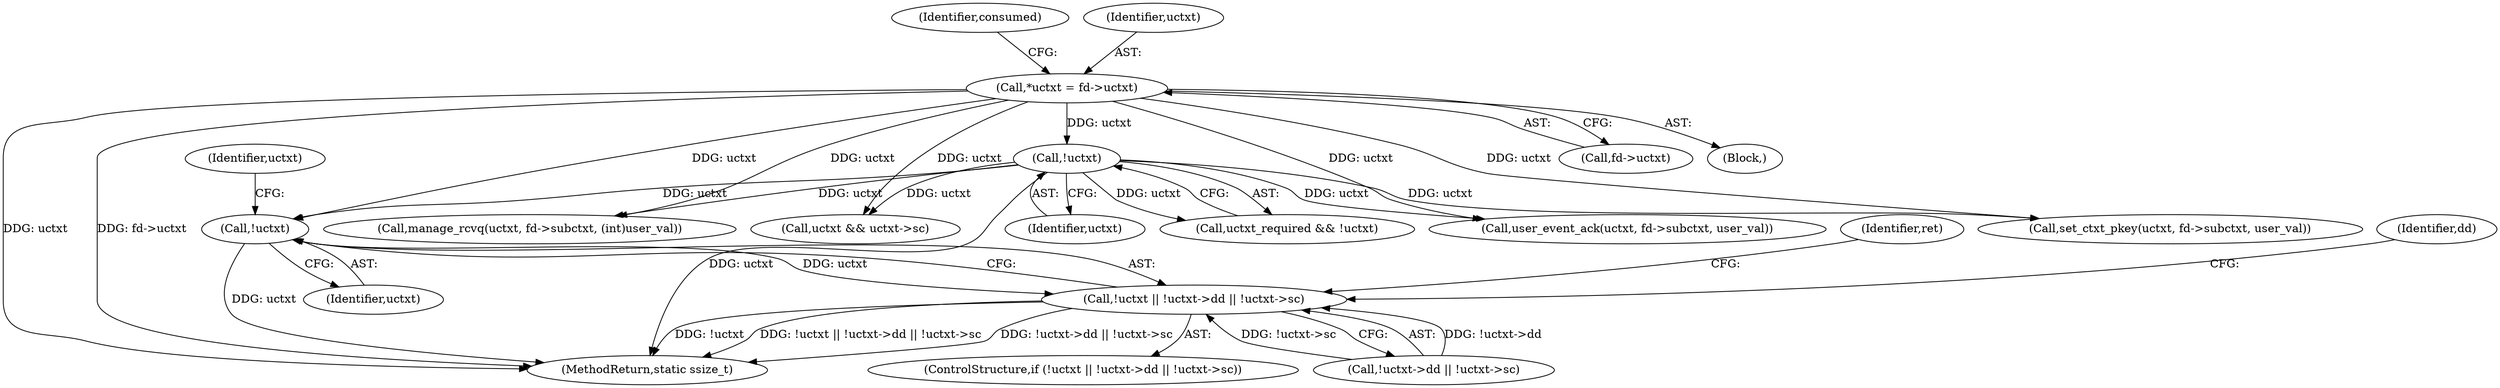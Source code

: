 digraph "0_linux_e6bd18f57aad1a2d1ef40e646d03ed0f2515c9e3_3@pointer" {
"1000531" [label="(Call,!uctxt)"];
"1000126" [label="(Call,*uctxt = fd->uctxt)"];
"1000301" [label="(Call,!uctxt)"];
"1000530" [label="(Call,!uctxt || !uctxt->dd || !uctxt->sc)"];
"1000529" [label="(ControlStructure,if (!uctxt || !uctxt->dd || !uctxt->sc))"];
"1000128" [label="(Call,fd->uctxt)"];
"1000533" [label="(Call,!uctxt->dd || !uctxt->sc)"];
"1000117" [label="(Block,)"];
"1000485" [label="(Call,manage_rcvq(uctxt, fd->subctxt, (int)user_val))"];
"1000302" [label="(Identifier,uctxt)"];
"1000301" [label="(Call,!uctxt)"];
"1000544" [label="(Identifier,ret)"];
"1000549" [label="(Identifier,dd)"];
"1000299" [label="(Call,uctxt_required && !uctxt)"];
"1000536" [label="(Identifier,uctxt)"];
"1000530" [label="(Call,!uctxt || !uctxt->dd || !uctxt->sc)"];
"1000137" [label="(Identifier,consumed)"];
"1000382" [label="(Call,uctxt && uctxt->sc)"];
"1000127" [label="(Identifier,uctxt)"];
"1000500" [label="(Call,user_event_ack(uctxt, fd->subctxt, user_val))"];
"1000126" [label="(Call,*uctxt = fd->uctxt)"];
"1000672" [label="(MethodReturn,static ssize_t)"];
"1000513" [label="(Call,set_ctxt_pkey(uctxt, fd->subctxt, user_val))"];
"1000532" [label="(Identifier,uctxt)"];
"1000531" [label="(Call,!uctxt)"];
"1000531" -> "1000530"  [label="AST: "];
"1000531" -> "1000532"  [label="CFG: "];
"1000532" -> "1000531"  [label="AST: "];
"1000536" -> "1000531"  [label="CFG: "];
"1000530" -> "1000531"  [label="CFG: "];
"1000531" -> "1000672"  [label="DDG: uctxt"];
"1000531" -> "1000530"  [label="DDG: uctxt"];
"1000126" -> "1000531"  [label="DDG: uctxt"];
"1000301" -> "1000531"  [label="DDG: uctxt"];
"1000126" -> "1000117"  [label="AST: "];
"1000126" -> "1000128"  [label="CFG: "];
"1000127" -> "1000126"  [label="AST: "];
"1000128" -> "1000126"  [label="AST: "];
"1000137" -> "1000126"  [label="CFG: "];
"1000126" -> "1000672"  [label="DDG: uctxt"];
"1000126" -> "1000672"  [label="DDG: fd->uctxt"];
"1000126" -> "1000301"  [label="DDG: uctxt"];
"1000126" -> "1000382"  [label="DDG: uctxt"];
"1000126" -> "1000485"  [label="DDG: uctxt"];
"1000126" -> "1000500"  [label="DDG: uctxt"];
"1000126" -> "1000513"  [label="DDG: uctxt"];
"1000301" -> "1000299"  [label="AST: "];
"1000301" -> "1000302"  [label="CFG: "];
"1000302" -> "1000301"  [label="AST: "];
"1000299" -> "1000301"  [label="CFG: "];
"1000301" -> "1000672"  [label="DDG: uctxt"];
"1000301" -> "1000299"  [label="DDG: uctxt"];
"1000301" -> "1000382"  [label="DDG: uctxt"];
"1000301" -> "1000485"  [label="DDG: uctxt"];
"1000301" -> "1000500"  [label="DDG: uctxt"];
"1000301" -> "1000513"  [label="DDG: uctxt"];
"1000530" -> "1000529"  [label="AST: "];
"1000530" -> "1000533"  [label="CFG: "];
"1000533" -> "1000530"  [label="AST: "];
"1000544" -> "1000530"  [label="CFG: "];
"1000549" -> "1000530"  [label="CFG: "];
"1000530" -> "1000672"  [label="DDG: !uctxt->dd || !uctxt->sc"];
"1000530" -> "1000672"  [label="DDG: !uctxt"];
"1000530" -> "1000672"  [label="DDG: !uctxt || !uctxt->dd || !uctxt->sc"];
"1000533" -> "1000530"  [label="DDG: !uctxt->dd"];
"1000533" -> "1000530"  [label="DDG: !uctxt->sc"];
}
